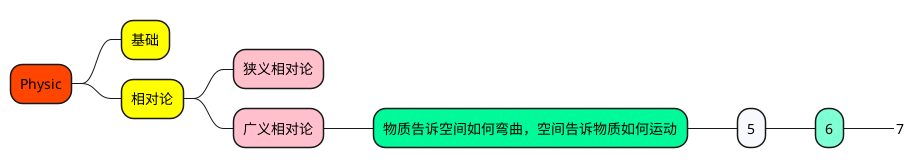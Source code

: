 @startmindmap

+[#OrangeRed] Physic

++[#yellow] 基础

++[#yellow] 相对论

+++[#Pink] 狭义相对论

+++[#Pink] 广义相对论

++++[#MediumSpringGreen] 物质告诉空间如何弯曲，空间告诉物质如何运动

+++++[#GhostWhite] 5
++++++[#Aquamarine] 6
+++++++[#Aquamarine]_ 7




@endmindmap